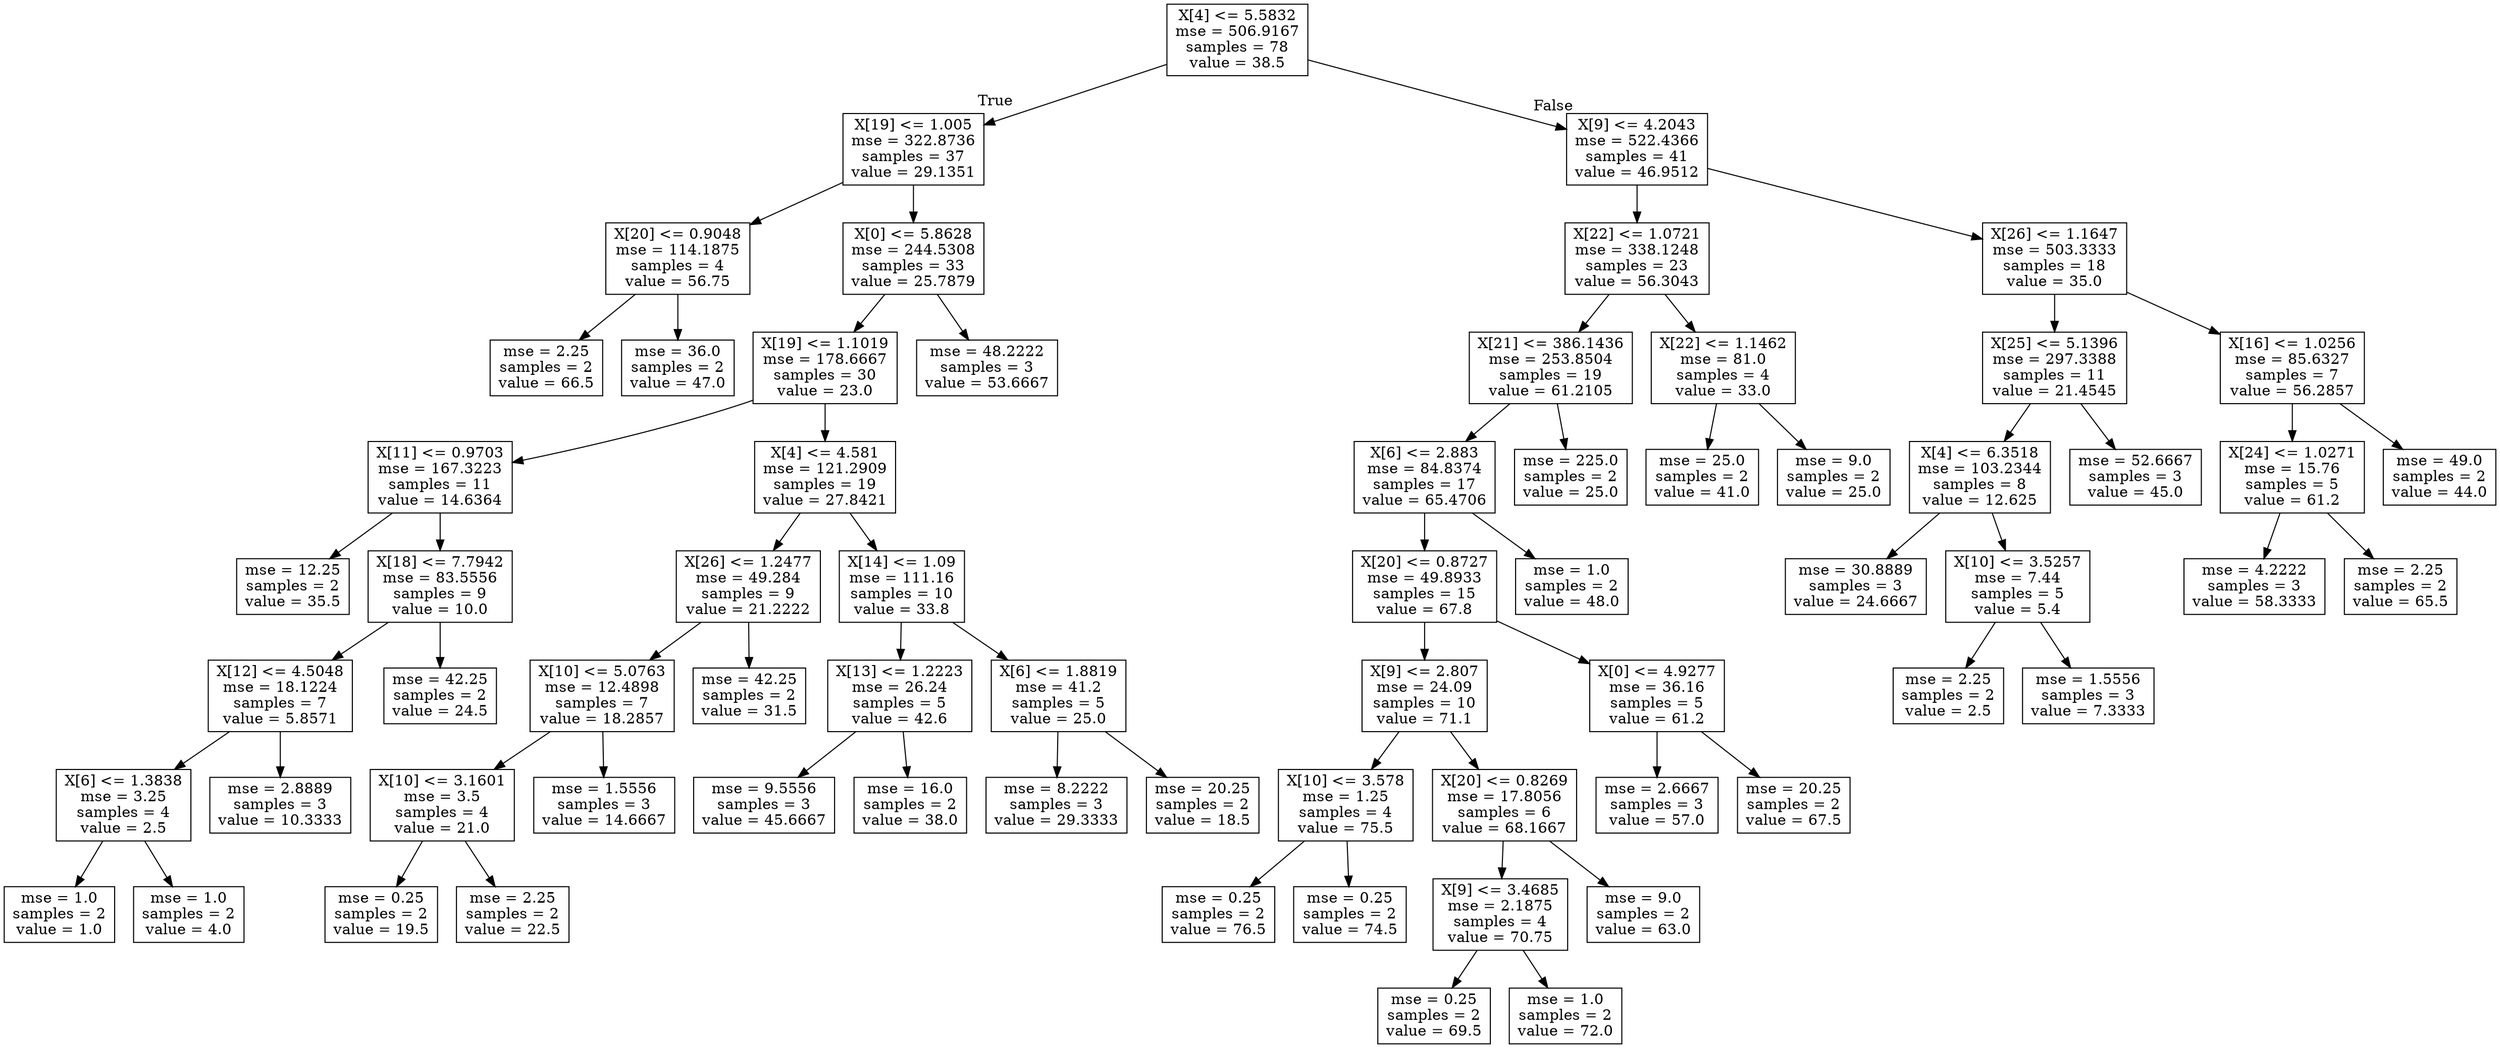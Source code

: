 digraph Tree {
node [shape=box] ;
0 [label="X[4] <= 5.5832\nmse = 506.9167\nsamples = 78\nvalue = 38.5"] ;
1 [label="X[19] <= 1.005\nmse = 322.8736\nsamples = 37\nvalue = 29.1351"] ;
0 -> 1 [labeldistance=2.5, labelangle=45, headlabel="True"] ;
2 [label="X[20] <= 0.9048\nmse = 114.1875\nsamples = 4\nvalue = 56.75"] ;
1 -> 2 ;
3 [label="mse = 2.25\nsamples = 2\nvalue = 66.5"] ;
2 -> 3 ;
4 [label="mse = 36.0\nsamples = 2\nvalue = 47.0"] ;
2 -> 4 ;
5 [label="X[0] <= 5.8628\nmse = 244.5308\nsamples = 33\nvalue = 25.7879"] ;
1 -> 5 ;
6 [label="X[19] <= 1.1019\nmse = 178.6667\nsamples = 30\nvalue = 23.0"] ;
5 -> 6 ;
7 [label="X[11] <= 0.9703\nmse = 167.3223\nsamples = 11\nvalue = 14.6364"] ;
6 -> 7 ;
8 [label="mse = 12.25\nsamples = 2\nvalue = 35.5"] ;
7 -> 8 ;
9 [label="X[18] <= 7.7942\nmse = 83.5556\nsamples = 9\nvalue = 10.0"] ;
7 -> 9 ;
10 [label="X[12] <= 4.5048\nmse = 18.1224\nsamples = 7\nvalue = 5.8571"] ;
9 -> 10 ;
11 [label="X[6] <= 1.3838\nmse = 3.25\nsamples = 4\nvalue = 2.5"] ;
10 -> 11 ;
12 [label="mse = 1.0\nsamples = 2\nvalue = 1.0"] ;
11 -> 12 ;
13 [label="mse = 1.0\nsamples = 2\nvalue = 4.0"] ;
11 -> 13 ;
14 [label="mse = 2.8889\nsamples = 3\nvalue = 10.3333"] ;
10 -> 14 ;
15 [label="mse = 42.25\nsamples = 2\nvalue = 24.5"] ;
9 -> 15 ;
16 [label="X[4] <= 4.581\nmse = 121.2909\nsamples = 19\nvalue = 27.8421"] ;
6 -> 16 ;
17 [label="X[26] <= 1.2477\nmse = 49.284\nsamples = 9\nvalue = 21.2222"] ;
16 -> 17 ;
18 [label="X[10] <= 5.0763\nmse = 12.4898\nsamples = 7\nvalue = 18.2857"] ;
17 -> 18 ;
19 [label="X[10] <= 3.1601\nmse = 3.5\nsamples = 4\nvalue = 21.0"] ;
18 -> 19 ;
20 [label="mse = 0.25\nsamples = 2\nvalue = 19.5"] ;
19 -> 20 ;
21 [label="mse = 2.25\nsamples = 2\nvalue = 22.5"] ;
19 -> 21 ;
22 [label="mse = 1.5556\nsamples = 3\nvalue = 14.6667"] ;
18 -> 22 ;
23 [label="mse = 42.25\nsamples = 2\nvalue = 31.5"] ;
17 -> 23 ;
24 [label="X[14] <= 1.09\nmse = 111.16\nsamples = 10\nvalue = 33.8"] ;
16 -> 24 ;
25 [label="X[13] <= 1.2223\nmse = 26.24\nsamples = 5\nvalue = 42.6"] ;
24 -> 25 ;
26 [label="mse = 9.5556\nsamples = 3\nvalue = 45.6667"] ;
25 -> 26 ;
27 [label="mse = 16.0\nsamples = 2\nvalue = 38.0"] ;
25 -> 27 ;
28 [label="X[6] <= 1.8819\nmse = 41.2\nsamples = 5\nvalue = 25.0"] ;
24 -> 28 ;
29 [label="mse = 8.2222\nsamples = 3\nvalue = 29.3333"] ;
28 -> 29 ;
30 [label="mse = 20.25\nsamples = 2\nvalue = 18.5"] ;
28 -> 30 ;
31 [label="mse = 48.2222\nsamples = 3\nvalue = 53.6667"] ;
5 -> 31 ;
32 [label="X[9] <= 4.2043\nmse = 522.4366\nsamples = 41\nvalue = 46.9512"] ;
0 -> 32 [labeldistance=2.5, labelangle=-45, headlabel="False"] ;
33 [label="X[22] <= 1.0721\nmse = 338.1248\nsamples = 23\nvalue = 56.3043"] ;
32 -> 33 ;
34 [label="X[21] <= 386.1436\nmse = 253.8504\nsamples = 19\nvalue = 61.2105"] ;
33 -> 34 ;
35 [label="X[6] <= 2.883\nmse = 84.8374\nsamples = 17\nvalue = 65.4706"] ;
34 -> 35 ;
36 [label="X[20] <= 0.8727\nmse = 49.8933\nsamples = 15\nvalue = 67.8"] ;
35 -> 36 ;
37 [label="X[9] <= 2.807\nmse = 24.09\nsamples = 10\nvalue = 71.1"] ;
36 -> 37 ;
38 [label="X[10] <= 3.578\nmse = 1.25\nsamples = 4\nvalue = 75.5"] ;
37 -> 38 ;
39 [label="mse = 0.25\nsamples = 2\nvalue = 76.5"] ;
38 -> 39 ;
40 [label="mse = 0.25\nsamples = 2\nvalue = 74.5"] ;
38 -> 40 ;
41 [label="X[20] <= 0.8269\nmse = 17.8056\nsamples = 6\nvalue = 68.1667"] ;
37 -> 41 ;
42 [label="X[9] <= 3.4685\nmse = 2.1875\nsamples = 4\nvalue = 70.75"] ;
41 -> 42 ;
43 [label="mse = 0.25\nsamples = 2\nvalue = 69.5"] ;
42 -> 43 ;
44 [label="mse = 1.0\nsamples = 2\nvalue = 72.0"] ;
42 -> 44 ;
45 [label="mse = 9.0\nsamples = 2\nvalue = 63.0"] ;
41 -> 45 ;
46 [label="X[0] <= 4.9277\nmse = 36.16\nsamples = 5\nvalue = 61.2"] ;
36 -> 46 ;
47 [label="mse = 2.6667\nsamples = 3\nvalue = 57.0"] ;
46 -> 47 ;
48 [label="mse = 20.25\nsamples = 2\nvalue = 67.5"] ;
46 -> 48 ;
49 [label="mse = 1.0\nsamples = 2\nvalue = 48.0"] ;
35 -> 49 ;
50 [label="mse = 225.0\nsamples = 2\nvalue = 25.0"] ;
34 -> 50 ;
51 [label="X[22] <= 1.1462\nmse = 81.0\nsamples = 4\nvalue = 33.0"] ;
33 -> 51 ;
52 [label="mse = 25.0\nsamples = 2\nvalue = 41.0"] ;
51 -> 52 ;
53 [label="mse = 9.0\nsamples = 2\nvalue = 25.0"] ;
51 -> 53 ;
54 [label="X[26] <= 1.1647\nmse = 503.3333\nsamples = 18\nvalue = 35.0"] ;
32 -> 54 ;
55 [label="X[25] <= 5.1396\nmse = 297.3388\nsamples = 11\nvalue = 21.4545"] ;
54 -> 55 ;
56 [label="X[4] <= 6.3518\nmse = 103.2344\nsamples = 8\nvalue = 12.625"] ;
55 -> 56 ;
57 [label="mse = 30.8889\nsamples = 3\nvalue = 24.6667"] ;
56 -> 57 ;
58 [label="X[10] <= 3.5257\nmse = 7.44\nsamples = 5\nvalue = 5.4"] ;
56 -> 58 ;
59 [label="mse = 2.25\nsamples = 2\nvalue = 2.5"] ;
58 -> 59 ;
60 [label="mse = 1.5556\nsamples = 3\nvalue = 7.3333"] ;
58 -> 60 ;
61 [label="mse = 52.6667\nsamples = 3\nvalue = 45.0"] ;
55 -> 61 ;
62 [label="X[16] <= 1.0256\nmse = 85.6327\nsamples = 7\nvalue = 56.2857"] ;
54 -> 62 ;
63 [label="X[24] <= 1.0271\nmse = 15.76\nsamples = 5\nvalue = 61.2"] ;
62 -> 63 ;
64 [label="mse = 4.2222\nsamples = 3\nvalue = 58.3333"] ;
63 -> 64 ;
65 [label="mse = 2.25\nsamples = 2\nvalue = 65.5"] ;
63 -> 65 ;
66 [label="mse = 49.0\nsamples = 2\nvalue = 44.0"] ;
62 -> 66 ;
}